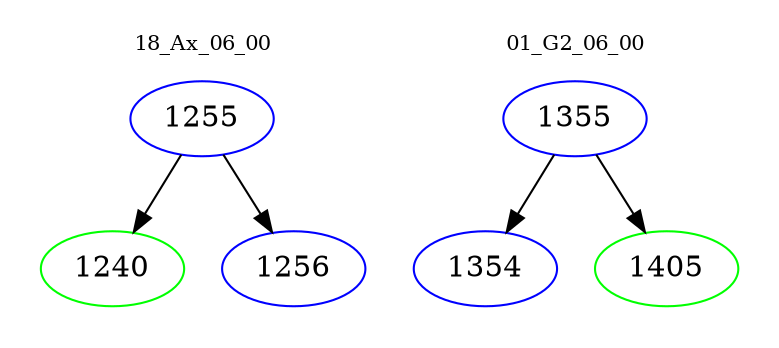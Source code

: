 digraph{
subgraph cluster_0 {
color = white
label = "18_Ax_06_00";
fontsize=10;
T0_1255 [label="1255", color="blue"]
T0_1255 -> T0_1240 [color="black"]
T0_1240 [label="1240", color="green"]
T0_1255 -> T0_1256 [color="black"]
T0_1256 [label="1256", color="blue"]
}
subgraph cluster_1 {
color = white
label = "01_G2_06_00";
fontsize=10;
T1_1355 [label="1355", color="blue"]
T1_1355 -> T1_1354 [color="black"]
T1_1354 [label="1354", color="blue"]
T1_1355 -> T1_1405 [color="black"]
T1_1405 [label="1405", color="green"]
}
}
